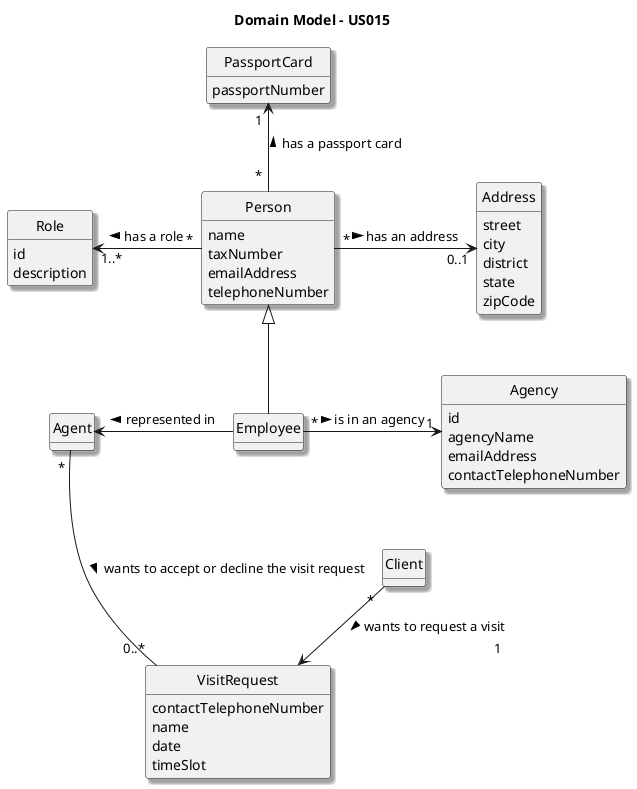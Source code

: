 @startuml
skinparam monochrome true
skinparam packageStyle rectangle
skinparam shadowing true

skinparam classAttributeIconSize 0

hide circle
hide methods

title Domain Model - US015

class Person {
    name
    taxNumber
    emailAddress
    telephoneNumber
}

class Client {

}

class Employee {
}

class Agent {
}

class Role {
    id
    description
}

class Address {
    street
    city
    district
    state
    zipCode
}

class Agency {
    id
    agencyName
    emailAddress
    contactTelephoneNumber
}

class VisitRequest {
    contactTelephoneNumber
    name
    date
    timeSlot
}

class PassportCard {
    passportNumber
}

Person "*" --left> "1..*" Role : has a role >
Person "*" --right> "0..1" Address : has an address >
Person "                        *" --up> "              1" PassportCard : has a passport card >
Person <|--down Employee

Agency "1" <--left "*" Employee : < is in an agency
Employee -up> Agent : represented in >
VisitRequest "0..*" ---up "          *" Agent : < wants to accept or decline the visit request
Client "                     *" --> "                                                    1" VisitRequest : > wants to request a visit

@enduml